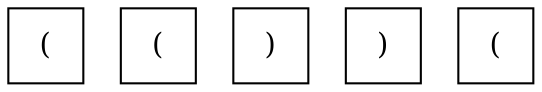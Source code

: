 digraph {
	node [shape=square]
	0 [label="("]
	1 [label="("]
	2 [label=")"]
	3 [label=")"]
	4 [label="("]
	{
		graph [rank=same]
		0
		1
		2
		3
		4
	}
}